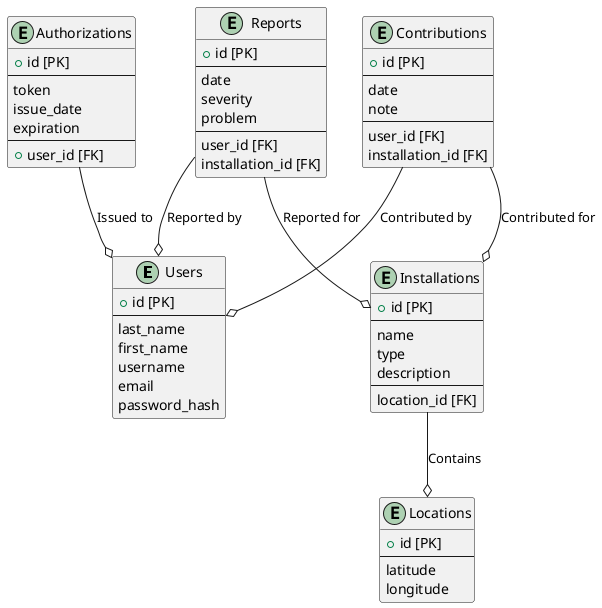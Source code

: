 @startuml

entity "Users" as users {
  + id [PK]
  --
  last_name
  first_name
  username
  email
  password_hash
}

entity "Locations" as locations {
  + id [PK]
  --
  latitude
  longitude
}

entity "Installations" as installations {
 + id [PK]
 --
 name
 type
 description
 --
 location_id [FK]
}

entity "Contributions" as contributions {
  + id [PK]
  --
  date
  note
  --
  user_id [FK]
  installation_id [FK]
}

entity "Reports" as reports {
  + id [PK]
  --
  date
  severity
  problem
  --
  user_id [FK]
  installation_id [FK]
}

entity "Authorizations" as authorizations {
  + id [PK]
  --
  token
  issue_date
  expiration
  --
  + user_id [FK]
}

installations --o locations : Contains

contributions --o users : Contributed by
contributions --o installations : Contributed for

reports --o users : Reported by
reports --o installations : Reported for

authorizations --o users : Issued to

@enduml
